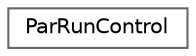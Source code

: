 digraph "Graphical Class Hierarchy"
{
 // LATEX_PDF_SIZE
  bgcolor="transparent";
  edge [fontname=Helvetica,fontsize=10,labelfontname=Helvetica,labelfontsize=10];
  node [fontname=Helvetica,fontsize=10,shape=box,height=0.2,width=0.4];
  rankdir="LR";
  Node0 [id="Node000000",label="ParRunControl",height=0.2,width=0.4,color="grey40", fillcolor="white", style="filled",URL="$classFoam_1_1ParRunControl.html",tooltip="Helper class for initializing parallel jobs from the command arguments, storing 'dry-run' state etc...."];
}
